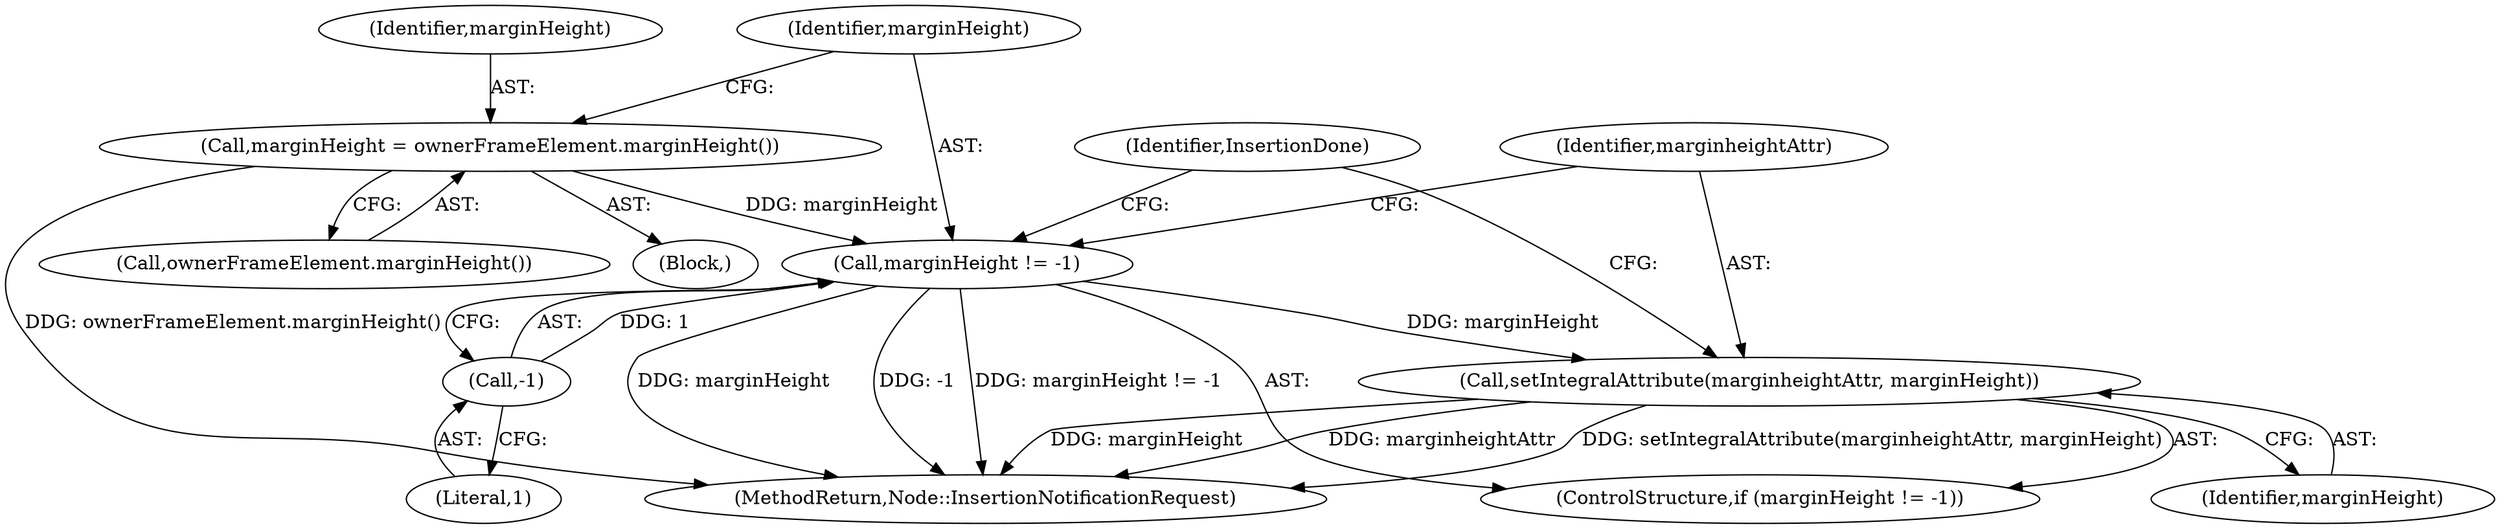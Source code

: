 digraph "1_Chrome_d22bd7ecd1cc576a1a586ee59d5e08d7eee6cdf3@del" {
"1000143" [label="(Call,setIntegralAttribute(marginheightAttr, marginHeight))"];
"1000139" [label="(Call,marginHeight != -1)"];
"1000135" [label="(Call,marginHeight = ownerFrameElement.marginHeight())"];
"1000141" [label="(Call,-1)"];
"1000136" [label="(Identifier,marginHeight)"];
"1000139" [label="(Call,marginHeight != -1)"];
"1000145" [label="(Identifier,marginHeight)"];
"1000138" [label="(ControlStructure,if (marginHeight != -1))"];
"1000148" [label="(MethodReturn,Node::InsertionNotificationRequest)"];
"1000135" [label="(Call,marginHeight = ownerFrameElement.marginHeight())"];
"1000137" [label="(Call,ownerFrameElement.marginHeight())"];
"1000115" [label="(Block,)"];
"1000141" [label="(Call,-1)"];
"1000142" [label="(Literal,1)"];
"1000144" [label="(Identifier,marginheightAttr)"];
"1000143" [label="(Call,setIntegralAttribute(marginheightAttr, marginHeight))"];
"1000140" [label="(Identifier,marginHeight)"];
"1000147" [label="(Identifier,InsertionDone)"];
"1000143" -> "1000138"  [label="AST: "];
"1000143" -> "1000145"  [label="CFG: "];
"1000144" -> "1000143"  [label="AST: "];
"1000145" -> "1000143"  [label="AST: "];
"1000147" -> "1000143"  [label="CFG: "];
"1000143" -> "1000148"  [label="DDG: marginheightAttr"];
"1000143" -> "1000148"  [label="DDG: setIntegralAttribute(marginheightAttr, marginHeight)"];
"1000143" -> "1000148"  [label="DDG: marginHeight"];
"1000139" -> "1000143"  [label="DDG: marginHeight"];
"1000139" -> "1000138"  [label="AST: "];
"1000139" -> "1000141"  [label="CFG: "];
"1000140" -> "1000139"  [label="AST: "];
"1000141" -> "1000139"  [label="AST: "];
"1000144" -> "1000139"  [label="CFG: "];
"1000147" -> "1000139"  [label="CFG: "];
"1000139" -> "1000148"  [label="DDG: marginHeight"];
"1000139" -> "1000148"  [label="DDG: -1"];
"1000139" -> "1000148"  [label="DDG: marginHeight != -1"];
"1000135" -> "1000139"  [label="DDG: marginHeight"];
"1000141" -> "1000139"  [label="DDG: 1"];
"1000135" -> "1000115"  [label="AST: "];
"1000135" -> "1000137"  [label="CFG: "];
"1000136" -> "1000135"  [label="AST: "];
"1000137" -> "1000135"  [label="AST: "];
"1000140" -> "1000135"  [label="CFG: "];
"1000135" -> "1000148"  [label="DDG: ownerFrameElement.marginHeight()"];
"1000141" -> "1000142"  [label="CFG: "];
"1000142" -> "1000141"  [label="AST: "];
}
